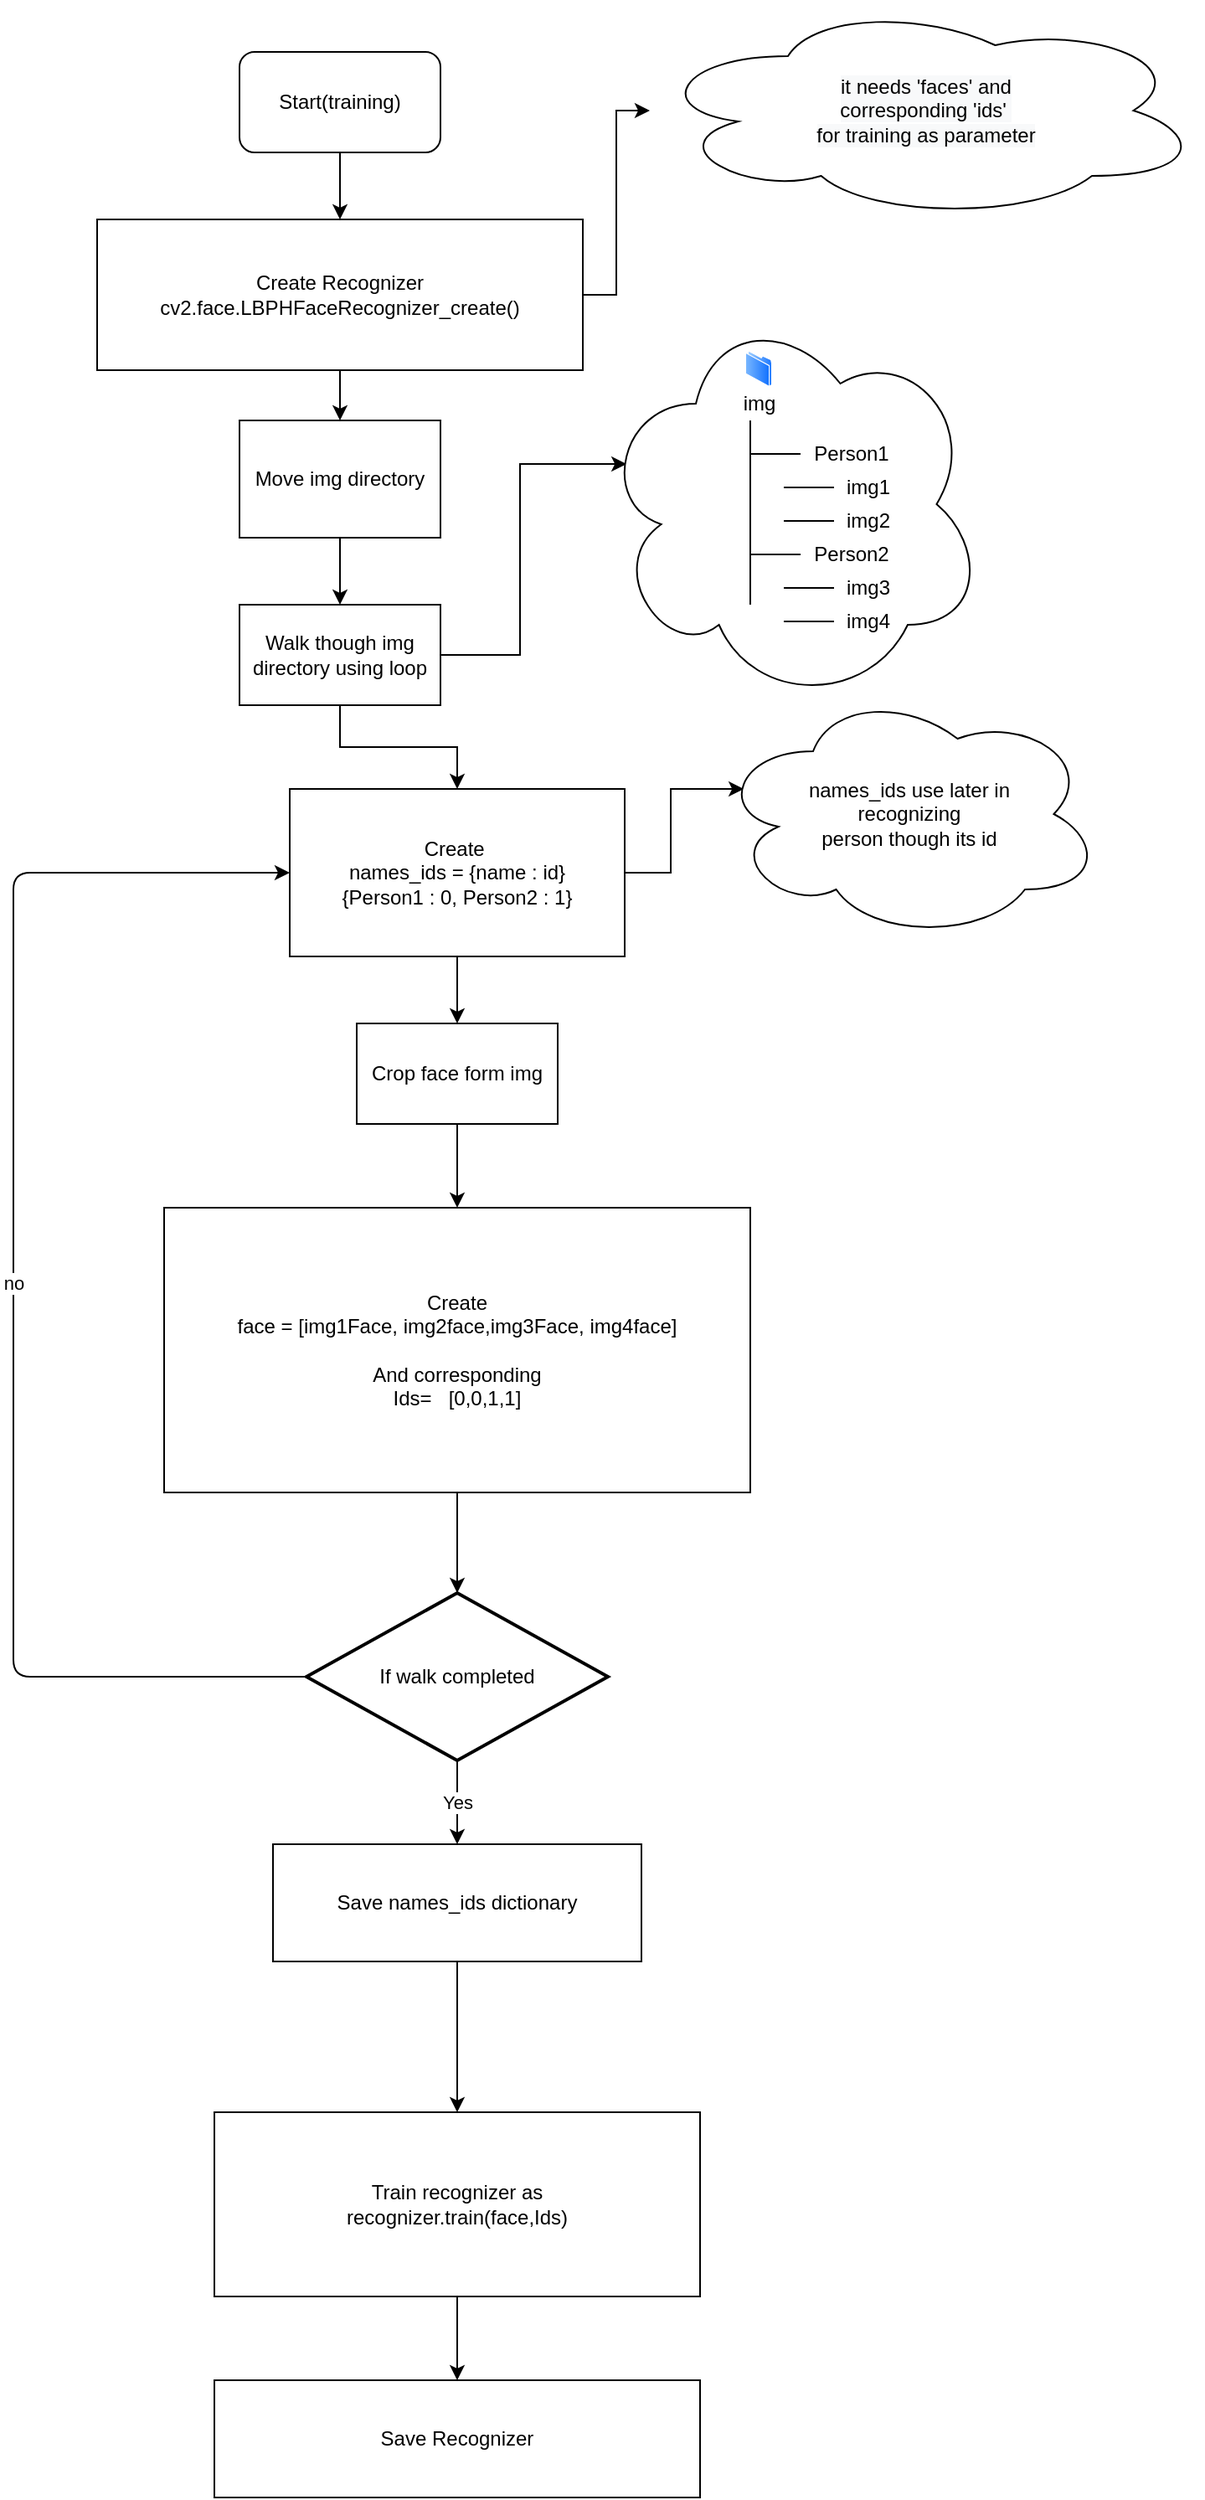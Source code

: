 <mxfile version="13.6.4" type="github">
  <diagram id="u7ltzh_uHDB_XK1V_iwC" name="Page-1">
    <mxGraphModel dx="742" dy="471" grid="1" gridSize="10" guides="1" tooltips="1" connect="1" arrows="1" fold="1" page="1" pageScale="1" pageWidth="850" pageHeight="1100" background="none" math="0" shadow="0">
      <root>
        <mxCell id="0" />
        <mxCell id="1" parent="0" />
        <mxCell id="YRlCc5pRuM1rx9sRa8mx-53" style="edgeStyle=orthogonalEdgeStyle;rounded=0;orthogonalLoop=1;jettySize=auto;html=1;entryX=0.5;entryY=0;entryDx=0;entryDy=0;" parent="1" source="GVK7rI1TbYUse70XCFeg-1" target="YRlCc5pRuM1rx9sRa8mx-54" edge="1">
          <mxGeometry relative="1" as="geometry">
            <mxPoint x="370" y="160" as="targetPoint" />
          </mxGeometry>
        </mxCell>
        <mxCell id="GVK7rI1TbYUse70XCFeg-1" value="Start(training)" style="rounded=1;whiteSpace=wrap;html=1;" parent="1" vertex="1">
          <mxGeometry x="305" y="40" width="120" height="60" as="geometry" />
        </mxCell>
        <mxCell id="GVK7rI1TbYUse70XCFeg-7" value="" style="edgeStyle=orthogonalEdgeStyle;rounded=0;orthogonalLoop=1;jettySize=auto;html=1;" parent="1" source="GVK7rI1TbYUse70XCFeg-4" target="GVK7rI1TbYUse70XCFeg-6" edge="1">
          <mxGeometry relative="1" as="geometry" />
        </mxCell>
        <mxCell id="GVK7rI1TbYUse70XCFeg-4" value="Move img directory" style="rounded=0;whiteSpace=wrap;html=1;" parent="1" vertex="1">
          <mxGeometry x="305" y="260" width="120" height="70" as="geometry" />
        </mxCell>
        <mxCell id="GVK7rI1TbYUse70XCFeg-9" value="" style="edgeStyle=orthogonalEdgeStyle;rounded=0;orthogonalLoop=1;jettySize=auto;html=1;" parent="1" source="GVK7rI1TbYUse70XCFeg-6" target="GVK7rI1TbYUse70XCFeg-8" edge="1">
          <mxGeometry relative="1" as="geometry" />
        </mxCell>
        <mxCell id="YRlCc5pRuM1rx9sRa8mx-2" value="" style="edgeStyle=orthogonalEdgeStyle;rounded=0;orthogonalLoop=1;jettySize=auto;html=1;entryX=0.07;entryY=0.4;entryDx=0;entryDy=0;entryPerimeter=0;" parent="1" source="GVK7rI1TbYUse70XCFeg-6" target="YRlCc5pRuM1rx9sRa8mx-1" edge="1">
          <mxGeometry relative="1" as="geometry" />
        </mxCell>
        <mxCell id="GVK7rI1TbYUse70XCFeg-6" value="Walk though img directory using loop" style="rounded=0;whiteSpace=wrap;html=1;" parent="1" vertex="1">
          <mxGeometry x="305" y="370" width="120" height="60" as="geometry" />
        </mxCell>
        <mxCell id="GVK7rI1TbYUse70XCFeg-11" value="" style="edgeStyle=orthogonalEdgeStyle;rounded=0;orthogonalLoop=1;jettySize=auto;html=1;" parent="1" source="GVK7rI1TbYUse70XCFeg-8" target="GVK7rI1TbYUse70XCFeg-10" edge="1">
          <mxGeometry relative="1" as="geometry" />
        </mxCell>
        <mxCell id="YRlCc5pRuM1rx9sRa8mx-59" value="" style="edgeStyle=orthogonalEdgeStyle;rounded=0;orthogonalLoop=1;jettySize=auto;html=1;entryX=0.07;entryY=0.4;entryDx=0;entryDy=0;entryPerimeter=0;" parent="1" source="GVK7rI1TbYUse70XCFeg-8" target="YRlCc5pRuM1rx9sRa8mx-58" edge="1">
          <mxGeometry relative="1" as="geometry" />
        </mxCell>
        <mxCell id="GVK7rI1TbYUse70XCFeg-8" value="Create&amp;nbsp;&lt;br&gt;names_ids = {name : id}&lt;br&gt;{Person1 : 0, Person2 : 1}" style="rounded=0;whiteSpace=wrap;html=1;" parent="1" vertex="1">
          <mxGeometry x="335" y="480" width="200" height="100" as="geometry" />
        </mxCell>
        <mxCell id="GVK7rI1TbYUse70XCFeg-13" value="" style="edgeStyle=orthogonalEdgeStyle;rounded=0;orthogonalLoop=1;jettySize=auto;html=1;" parent="1" source="GVK7rI1TbYUse70XCFeg-10" target="GVK7rI1TbYUse70XCFeg-12" edge="1">
          <mxGeometry relative="1" as="geometry" />
        </mxCell>
        <mxCell id="GVK7rI1TbYUse70XCFeg-10" value="Crop face form img" style="rounded=0;whiteSpace=wrap;html=1;" parent="1" vertex="1">
          <mxGeometry x="375" y="620" width="120" height="60" as="geometry" />
        </mxCell>
        <mxCell id="YRlCc5pRuM1rx9sRa8mx-34" value="" style="edgeStyle=orthogonalEdgeStyle;rounded=0;orthogonalLoop=1;jettySize=auto;html=1;" parent="1" source="GVK7rI1TbYUse70XCFeg-12" target="YRlCc5pRuM1rx9sRa8mx-37" edge="1">
          <mxGeometry relative="1" as="geometry">
            <mxPoint x="400" y="930" as="targetPoint" />
          </mxGeometry>
        </mxCell>
        <mxCell id="GVK7rI1TbYUse70XCFeg-12" value="Create &lt;br&gt;face = [img1Face, img2face,img3Face, img4face]&lt;br&gt;&lt;br&gt;And corresponding &lt;br&gt;Ids=&amp;nbsp; &amp;nbsp;[0,0,1,1]" style="rounded=0;whiteSpace=wrap;html=1;" parent="1" vertex="1">
          <mxGeometry x="260" y="730" width="350" height="170" as="geometry" />
        </mxCell>
        <mxCell id="YRlCc5pRuM1rx9sRa8mx-1" value="&lt;div style=&quot;text-align: left&quot;&gt;&lt;br&gt;&lt;/div&gt;" style="ellipse;shape=cloud;whiteSpace=wrap;html=1;rounded=0;" parent="1" vertex="1">
          <mxGeometry x="520" y="190" width="230" height="240" as="geometry" />
        </mxCell>
        <mxCell id="YRlCc5pRuM1rx9sRa8mx-7" value="" style="endArrow=none;html=1;" parent="1" edge="1">
          <mxGeometry width="50" height="50" relative="1" as="geometry">
            <mxPoint x="610" y="370" as="sourcePoint" />
            <mxPoint x="610" y="260" as="targetPoint" />
          </mxGeometry>
        </mxCell>
        <mxCell id="YRlCc5pRuM1rx9sRa8mx-8" value="img" style="text;html=1;align=center;verticalAlign=middle;resizable=0;points=[];autosize=1;" parent="1" vertex="1">
          <mxGeometry x="600" y="240" width="30" height="20" as="geometry" />
        </mxCell>
        <mxCell id="YRlCc5pRuM1rx9sRa8mx-9" value="" style="endArrow=none;html=1;" parent="1" edge="1">
          <mxGeometry width="50" height="50" relative="1" as="geometry">
            <mxPoint x="610" y="280" as="sourcePoint" />
            <mxPoint x="640" y="280" as="targetPoint" />
          </mxGeometry>
        </mxCell>
        <mxCell id="YRlCc5pRuM1rx9sRa8mx-10" value="Person1" style="text;html=1;align=center;verticalAlign=middle;resizable=0;points=[];autosize=1;" parent="1" vertex="1">
          <mxGeometry x="640" y="270" width="60" height="20" as="geometry" />
        </mxCell>
        <mxCell id="YRlCc5pRuM1rx9sRa8mx-11" value="" style="aspect=fixed;perimeter=ellipsePerimeter;html=1;align=center;shadow=0;dashed=0;spacingTop=3;image;image=img/lib/active_directory/folder.svg;" parent="1" vertex="1">
          <mxGeometry x="607" y="218.08" width="16" height="21.92" as="geometry" />
        </mxCell>
        <mxCell id="YRlCc5pRuM1rx9sRa8mx-13" value="" style="endArrow=none;html=1;" parent="1" edge="1">
          <mxGeometry width="50" height="50" relative="1" as="geometry">
            <mxPoint x="630" y="300" as="sourcePoint" />
            <mxPoint x="660" y="300" as="targetPoint" />
          </mxGeometry>
        </mxCell>
        <mxCell id="YRlCc5pRuM1rx9sRa8mx-15" value="img1" style="text;html=1;align=center;verticalAlign=middle;resizable=0;points=[];autosize=1;" parent="1" vertex="1">
          <mxGeometry x="660" y="290" width="40" height="20" as="geometry" />
        </mxCell>
        <mxCell id="YRlCc5pRuM1rx9sRa8mx-19" value="" style="endArrow=none;html=1;" parent="1" edge="1">
          <mxGeometry width="50" height="50" relative="1" as="geometry">
            <mxPoint x="630" y="320" as="sourcePoint" />
            <mxPoint x="660" y="320" as="targetPoint" />
          </mxGeometry>
        </mxCell>
        <mxCell id="YRlCc5pRuM1rx9sRa8mx-20" value="img2" style="text;html=1;align=center;verticalAlign=middle;resizable=0;points=[];autosize=1;" parent="1" vertex="1">
          <mxGeometry x="660" y="310" width="40" height="20" as="geometry" />
        </mxCell>
        <mxCell id="YRlCc5pRuM1rx9sRa8mx-27" value="" style="endArrow=none;html=1;" parent="1" edge="1">
          <mxGeometry width="50" height="50" relative="1" as="geometry">
            <mxPoint x="610" y="340" as="sourcePoint" />
            <mxPoint x="640" y="340" as="targetPoint" />
          </mxGeometry>
        </mxCell>
        <mxCell id="YRlCc5pRuM1rx9sRa8mx-28" value="Person2" style="text;html=1;align=center;verticalAlign=middle;resizable=0;points=[];autosize=1;" parent="1" vertex="1">
          <mxGeometry x="640" y="330" width="60" height="20" as="geometry" />
        </mxCell>
        <mxCell id="YRlCc5pRuM1rx9sRa8mx-29" value="" style="endArrow=none;html=1;" parent="1" edge="1">
          <mxGeometry width="50" height="50" relative="1" as="geometry">
            <mxPoint x="630" y="360" as="sourcePoint" />
            <mxPoint x="660" y="360" as="targetPoint" />
          </mxGeometry>
        </mxCell>
        <mxCell id="YRlCc5pRuM1rx9sRa8mx-30" value="img3" style="text;html=1;align=center;verticalAlign=middle;resizable=0;points=[];autosize=1;" parent="1" vertex="1">
          <mxGeometry x="660" y="350" width="40" height="20" as="geometry" />
        </mxCell>
        <mxCell id="YRlCc5pRuM1rx9sRa8mx-31" value="" style="endArrow=none;html=1;" parent="1" edge="1">
          <mxGeometry width="50" height="50" relative="1" as="geometry">
            <mxPoint x="630" y="380" as="sourcePoint" />
            <mxPoint x="660" y="380" as="targetPoint" />
          </mxGeometry>
        </mxCell>
        <mxCell id="YRlCc5pRuM1rx9sRa8mx-32" value="img4" style="text;html=1;align=center;verticalAlign=middle;resizable=0;points=[];autosize=1;" parent="1" vertex="1">
          <mxGeometry x="660" y="370" width="40" height="20" as="geometry" />
        </mxCell>
        <mxCell id="YRlCc5pRuM1rx9sRa8mx-33" value="Save names_ids dictionary" style="rounded=0;whiteSpace=wrap;html=1;" parent="1" vertex="1">
          <mxGeometry x="325" y="1110" width="220" height="70" as="geometry" />
        </mxCell>
        <mxCell id="YRlCc5pRuM1rx9sRa8mx-64" value="" style="edgeStyle=orthogonalEdgeStyle;rounded=0;orthogonalLoop=1;jettySize=auto;html=1;" parent="1" source="YRlCc5pRuM1rx9sRa8mx-35" target="YRlCc5pRuM1rx9sRa8mx-63" edge="1">
          <mxGeometry relative="1" as="geometry" />
        </mxCell>
        <mxCell id="YRlCc5pRuM1rx9sRa8mx-35" value="Train recognizer as&lt;br&gt;recognizer.train(face,Ids)" style="rounded=0;whiteSpace=wrap;html=1;" parent="1" vertex="1">
          <mxGeometry x="290" y="1270" width="290" height="110" as="geometry" />
        </mxCell>
        <mxCell id="YRlCc5pRuM1rx9sRa8mx-37" value="If walk completed" style="strokeWidth=2;html=1;shape=mxgraph.flowchart.decision;whiteSpace=wrap;" parent="1" vertex="1">
          <mxGeometry x="345" y="960" width="180" height="100" as="geometry" />
        </mxCell>
        <mxCell id="YRlCc5pRuM1rx9sRa8mx-38" value="" style="edgeStyle=orthogonalEdgeStyle;rounded=0;orthogonalLoop=1;jettySize=auto;html=1;" parent="1" source="YRlCc5pRuM1rx9sRa8mx-33" target="YRlCc5pRuM1rx9sRa8mx-35" edge="1">
          <mxGeometry relative="1" as="geometry">
            <mxPoint x="370" y="1050" as="sourcePoint" />
            <mxPoint x="360" y="1210" as="targetPoint" />
          </mxGeometry>
        </mxCell>
        <mxCell id="YRlCc5pRuM1rx9sRa8mx-39" value="" style="endArrow=classic;html=1;exitX=0.5;exitY=1;exitDx=0;exitDy=0;exitPerimeter=0;" parent="1" source="YRlCc5pRuM1rx9sRa8mx-37" target="YRlCc5pRuM1rx9sRa8mx-33" edge="1">
          <mxGeometry relative="1" as="geometry">
            <mxPoint x="400" y="1210" as="sourcePoint" />
            <mxPoint x="540" y="1160" as="targetPoint" />
          </mxGeometry>
        </mxCell>
        <mxCell id="YRlCc5pRuM1rx9sRa8mx-40" value="Yes" style="edgeLabel;resizable=0;html=1;align=center;verticalAlign=middle;" parent="YRlCc5pRuM1rx9sRa8mx-39" connectable="0" vertex="1">
          <mxGeometry relative="1" as="geometry" />
        </mxCell>
        <mxCell id="YRlCc5pRuM1rx9sRa8mx-42" value="" style="endArrow=classic;html=1;exitX=0;exitY=0.5;exitDx=0;exitDy=0;exitPerimeter=0;entryX=0;entryY=0.5;entryDx=0;entryDy=0;" parent="1" source="YRlCc5pRuM1rx9sRa8mx-37" target="GVK7rI1TbYUse70XCFeg-8" edge="1">
          <mxGeometry relative="1" as="geometry">
            <mxPoint x="440" y="1160" as="sourcePoint" />
            <mxPoint x="330" y="510" as="targetPoint" />
            <Array as="points">
              <mxPoint x="170" y="1010" />
              <mxPoint x="170" y="530" />
            </Array>
          </mxGeometry>
        </mxCell>
        <mxCell id="YRlCc5pRuM1rx9sRa8mx-43" value="no" style="edgeLabel;resizable=0;html=1;align=center;verticalAlign=middle;" parent="YRlCc5pRuM1rx9sRa8mx-42" connectable="0" vertex="1">
          <mxGeometry relative="1" as="geometry" />
        </mxCell>
        <mxCell id="YRlCc5pRuM1rx9sRa8mx-57" value="" style="edgeStyle=orthogonalEdgeStyle;rounded=0;orthogonalLoop=1;jettySize=auto;html=1;" parent="1" source="YRlCc5pRuM1rx9sRa8mx-54" target="GVK7rI1TbYUse70XCFeg-4" edge="1">
          <mxGeometry relative="1" as="geometry" />
        </mxCell>
        <mxCell id="YRlCc5pRuM1rx9sRa8mx-62" style="edgeStyle=orthogonalEdgeStyle;rounded=0;orthogonalLoop=1;jettySize=auto;html=1;" parent="1" source="YRlCc5pRuM1rx9sRa8mx-54" target="YRlCc5pRuM1rx9sRa8mx-61" edge="1">
          <mxGeometry relative="1" as="geometry" />
        </mxCell>
        <mxCell id="YRlCc5pRuM1rx9sRa8mx-54" value="Create Recognizer&lt;br&gt;cv2.face.LBPHFaceRecognizer_create()" style="whiteSpace=wrap;html=1;" parent="1" vertex="1">
          <mxGeometry x="220" y="140" width="290" height="90" as="geometry" />
        </mxCell>
        <mxCell id="YRlCc5pRuM1rx9sRa8mx-58" value="names_ids use later in &lt;br&gt;recognizing &lt;br&gt;person though its id" style="ellipse;shape=cloud;whiteSpace=wrap;html=1;rounded=0;" parent="1" vertex="1">
          <mxGeometry x="590" y="420" width="230" height="150" as="geometry" />
        </mxCell>
        <mxCell id="YRlCc5pRuM1rx9sRa8mx-61" value="&lt;span style=&quot;color: rgb(0 , 0 , 0) ; font-family: &amp;#34;helvetica&amp;#34; ; font-size: 12px ; font-style: normal ; font-weight: 400 ; letter-spacing: normal ; text-align: center ; text-indent: 0px ; text-transform: none ; word-spacing: 0px ; background-color: rgb(248 , 249 , 250) ; display: inline ; float: none&quot;&gt;it needs &#39;faces&#39; and &lt;br&gt;corresponding &#39;ids&#39;&amp;nbsp;&lt;br&gt;for training as parameter&lt;/span&gt;" style="ellipse;shape=cloud;whiteSpace=wrap;html=1;" parent="1" vertex="1">
          <mxGeometry x="550" y="10" width="330" height="130" as="geometry" />
        </mxCell>
        <mxCell id="YRlCc5pRuM1rx9sRa8mx-63" value="Save Recognizer" style="rounded=0;whiteSpace=wrap;html=1;" parent="1" vertex="1">
          <mxGeometry x="290" y="1430" width="290" height="70" as="geometry" />
        </mxCell>
      </root>
    </mxGraphModel>
  </diagram>
</mxfile>
